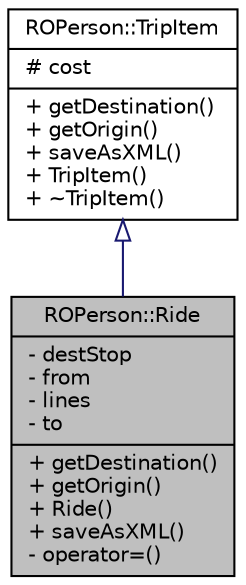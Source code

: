 digraph "ROPerson::Ride"
{
  edge [fontname="Helvetica",fontsize="10",labelfontname="Helvetica",labelfontsize="10"];
  node [fontname="Helvetica",fontsize="10",shape=record];
  Node0 [label="{ROPerson::Ride\n|- destStop\l- from\l- lines\l- to\l|+ getDestination()\l+ getOrigin()\l+ Ride()\l+ saveAsXML()\l- operator=()\l}",height=0.2,width=0.4,color="black", fillcolor="grey75", style="filled", fontcolor="black"];
  Node1 -> Node0 [dir="back",color="midnightblue",fontsize="10",style="solid",arrowtail="onormal",fontname="Helvetica"];
  Node1 [label="{ROPerson::TripItem\n|# cost\l|+ getDestination()\l+ getOrigin()\l+ saveAsXML()\l+ TripItem()\l+ ~TripItem()\l}",height=0.2,width=0.4,color="black", fillcolor="white", style="filled",URL="$de/d65/class_r_o_person_1_1_trip_item.html",tooltip="A TripItem is part of a trip, e.g., go from here to here by car. "];
}
